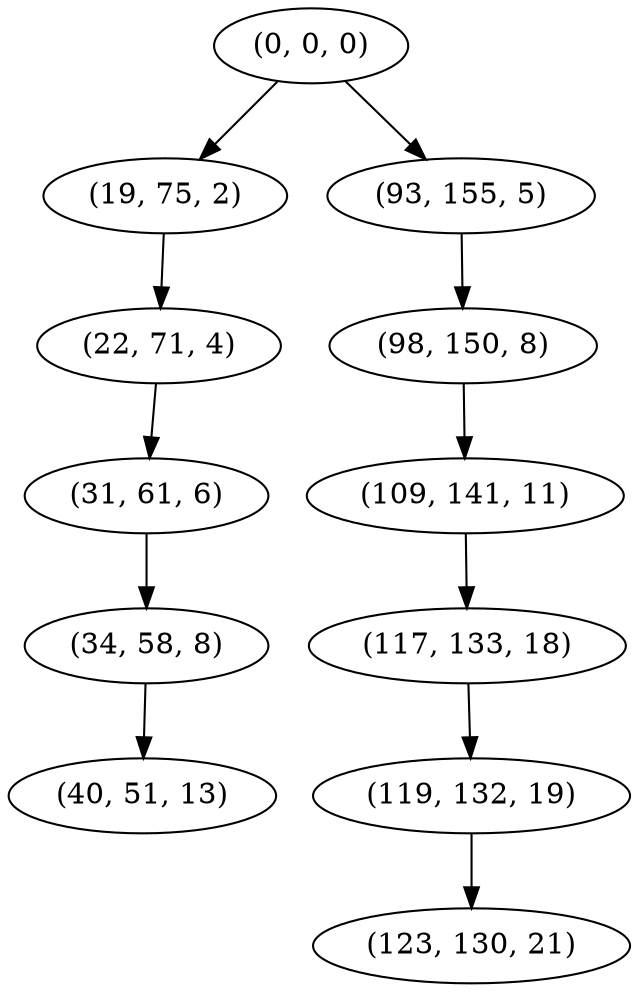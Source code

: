 digraph tree {
    "(0, 0, 0)";
    "(19, 75, 2)";
    "(22, 71, 4)";
    "(31, 61, 6)";
    "(34, 58, 8)";
    "(40, 51, 13)";
    "(93, 155, 5)";
    "(98, 150, 8)";
    "(109, 141, 11)";
    "(117, 133, 18)";
    "(119, 132, 19)";
    "(123, 130, 21)";
    "(0, 0, 0)" -> "(19, 75, 2)";
    "(0, 0, 0)" -> "(93, 155, 5)";
    "(19, 75, 2)" -> "(22, 71, 4)";
    "(22, 71, 4)" -> "(31, 61, 6)";
    "(31, 61, 6)" -> "(34, 58, 8)";
    "(34, 58, 8)" -> "(40, 51, 13)";
    "(93, 155, 5)" -> "(98, 150, 8)";
    "(98, 150, 8)" -> "(109, 141, 11)";
    "(109, 141, 11)" -> "(117, 133, 18)";
    "(117, 133, 18)" -> "(119, 132, 19)";
    "(119, 132, 19)" -> "(123, 130, 21)";
}
